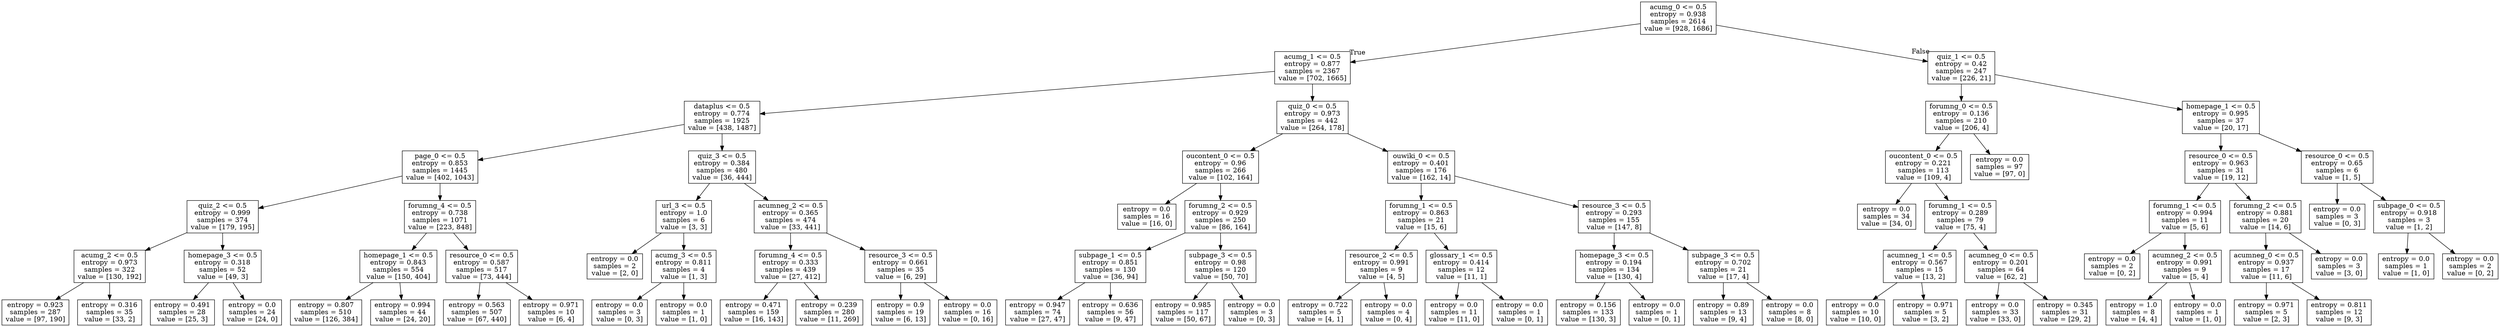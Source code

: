 digraph Tree {
node [shape=box] ;
0 [label="acumg_0 <= 0.5\nentropy = 0.938\nsamples = 2614\nvalue = [928, 1686]"] ;
1 [label="acumg_1 <= 0.5\nentropy = 0.877\nsamples = 2367\nvalue = [702, 1665]"] ;
0 -> 1 [labeldistance=2.5, labelangle=45, headlabel="True"] ;
2 [label="dataplus <= 0.5\nentropy = 0.774\nsamples = 1925\nvalue = [438, 1487]"] ;
1 -> 2 ;
3 [label="page_0 <= 0.5\nentropy = 0.853\nsamples = 1445\nvalue = [402, 1043]"] ;
2 -> 3 ;
4 [label="quiz_2 <= 0.5\nentropy = 0.999\nsamples = 374\nvalue = [179, 195]"] ;
3 -> 4 ;
5 [label="acumg_2 <= 0.5\nentropy = 0.973\nsamples = 322\nvalue = [130, 192]"] ;
4 -> 5 ;
6 [label="entropy = 0.923\nsamples = 287\nvalue = [97, 190]"] ;
5 -> 6 ;
7 [label="entropy = 0.316\nsamples = 35\nvalue = [33, 2]"] ;
5 -> 7 ;
8 [label="homepage_3 <= 0.5\nentropy = 0.318\nsamples = 52\nvalue = [49, 3]"] ;
4 -> 8 ;
9 [label="entropy = 0.491\nsamples = 28\nvalue = [25, 3]"] ;
8 -> 9 ;
10 [label="entropy = 0.0\nsamples = 24\nvalue = [24, 0]"] ;
8 -> 10 ;
11 [label="forumng_4 <= 0.5\nentropy = 0.738\nsamples = 1071\nvalue = [223, 848]"] ;
3 -> 11 ;
12 [label="homepage_1 <= 0.5\nentropy = 0.843\nsamples = 554\nvalue = [150, 404]"] ;
11 -> 12 ;
13 [label="entropy = 0.807\nsamples = 510\nvalue = [126, 384]"] ;
12 -> 13 ;
14 [label="entropy = 0.994\nsamples = 44\nvalue = [24, 20]"] ;
12 -> 14 ;
15 [label="resource_0 <= 0.5\nentropy = 0.587\nsamples = 517\nvalue = [73, 444]"] ;
11 -> 15 ;
16 [label="entropy = 0.563\nsamples = 507\nvalue = [67, 440]"] ;
15 -> 16 ;
17 [label="entropy = 0.971\nsamples = 10\nvalue = [6, 4]"] ;
15 -> 17 ;
18 [label="quiz_3 <= 0.5\nentropy = 0.384\nsamples = 480\nvalue = [36, 444]"] ;
2 -> 18 ;
19 [label="url_3 <= 0.5\nentropy = 1.0\nsamples = 6\nvalue = [3, 3]"] ;
18 -> 19 ;
20 [label="entropy = 0.0\nsamples = 2\nvalue = [2, 0]"] ;
19 -> 20 ;
21 [label="acumg_3 <= 0.5\nentropy = 0.811\nsamples = 4\nvalue = [1, 3]"] ;
19 -> 21 ;
22 [label="entropy = 0.0\nsamples = 3\nvalue = [0, 3]"] ;
21 -> 22 ;
23 [label="entropy = 0.0\nsamples = 1\nvalue = [1, 0]"] ;
21 -> 23 ;
24 [label="acumneg_2 <= 0.5\nentropy = 0.365\nsamples = 474\nvalue = [33, 441]"] ;
18 -> 24 ;
25 [label="forumng_4 <= 0.5\nentropy = 0.333\nsamples = 439\nvalue = [27, 412]"] ;
24 -> 25 ;
26 [label="entropy = 0.471\nsamples = 159\nvalue = [16, 143]"] ;
25 -> 26 ;
27 [label="entropy = 0.239\nsamples = 280\nvalue = [11, 269]"] ;
25 -> 27 ;
28 [label="resource_3 <= 0.5\nentropy = 0.661\nsamples = 35\nvalue = [6, 29]"] ;
24 -> 28 ;
29 [label="entropy = 0.9\nsamples = 19\nvalue = [6, 13]"] ;
28 -> 29 ;
30 [label="entropy = 0.0\nsamples = 16\nvalue = [0, 16]"] ;
28 -> 30 ;
31 [label="quiz_0 <= 0.5\nentropy = 0.973\nsamples = 442\nvalue = [264, 178]"] ;
1 -> 31 ;
32 [label="oucontent_0 <= 0.5\nentropy = 0.96\nsamples = 266\nvalue = [102, 164]"] ;
31 -> 32 ;
33 [label="entropy = 0.0\nsamples = 16\nvalue = [16, 0]"] ;
32 -> 33 ;
34 [label="forumng_2 <= 0.5\nentropy = 0.929\nsamples = 250\nvalue = [86, 164]"] ;
32 -> 34 ;
35 [label="subpage_1 <= 0.5\nentropy = 0.851\nsamples = 130\nvalue = [36, 94]"] ;
34 -> 35 ;
36 [label="entropy = 0.947\nsamples = 74\nvalue = [27, 47]"] ;
35 -> 36 ;
37 [label="entropy = 0.636\nsamples = 56\nvalue = [9, 47]"] ;
35 -> 37 ;
38 [label="subpage_3 <= 0.5\nentropy = 0.98\nsamples = 120\nvalue = [50, 70]"] ;
34 -> 38 ;
39 [label="entropy = 0.985\nsamples = 117\nvalue = [50, 67]"] ;
38 -> 39 ;
40 [label="entropy = 0.0\nsamples = 3\nvalue = [0, 3]"] ;
38 -> 40 ;
41 [label="ouwiki_0 <= 0.5\nentropy = 0.401\nsamples = 176\nvalue = [162, 14]"] ;
31 -> 41 ;
42 [label="forumng_1 <= 0.5\nentropy = 0.863\nsamples = 21\nvalue = [15, 6]"] ;
41 -> 42 ;
43 [label="resource_2 <= 0.5\nentropy = 0.991\nsamples = 9\nvalue = [4, 5]"] ;
42 -> 43 ;
44 [label="entropy = 0.722\nsamples = 5\nvalue = [4, 1]"] ;
43 -> 44 ;
45 [label="entropy = 0.0\nsamples = 4\nvalue = [0, 4]"] ;
43 -> 45 ;
46 [label="glossary_1 <= 0.5\nentropy = 0.414\nsamples = 12\nvalue = [11, 1]"] ;
42 -> 46 ;
47 [label="entropy = 0.0\nsamples = 11\nvalue = [11, 0]"] ;
46 -> 47 ;
48 [label="entropy = 0.0\nsamples = 1\nvalue = [0, 1]"] ;
46 -> 48 ;
49 [label="resource_3 <= 0.5\nentropy = 0.293\nsamples = 155\nvalue = [147, 8]"] ;
41 -> 49 ;
50 [label="homepage_3 <= 0.5\nentropy = 0.194\nsamples = 134\nvalue = [130, 4]"] ;
49 -> 50 ;
51 [label="entropy = 0.156\nsamples = 133\nvalue = [130, 3]"] ;
50 -> 51 ;
52 [label="entropy = 0.0\nsamples = 1\nvalue = [0, 1]"] ;
50 -> 52 ;
53 [label="subpage_3 <= 0.5\nentropy = 0.702\nsamples = 21\nvalue = [17, 4]"] ;
49 -> 53 ;
54 [label="entropy = 0.89\nsamples = 13\nvalue = [9, 4]"] ;
53 -> 54 ;
55 [label="entropy = 0.0\nsamples = 8\nvalue = [8, 0]"] ;
53 -> 55 ;
56 [label="quiz_1 <= 0.5\nentropy = 0.42\nsamples = 247\nvalue = [226, 21]"] ;
0 -> 56 [labeldistance=2.5, labelangle=-45, headlabel="False"] ;
57 [label="forumng_0 <= 0.5\nentropy = 0.136\nsamples = 210\nvalue = [206, 4]"] ;
56 -> 57 ;
58 [label="oucontent_0 <= 0.5\nentropy = 0.221\nsamples = 113\nvalue = [109, 4]"] ;
57 -> 58 ;
59 [label="entropy = 0.0\nsamples = 34\nvalue = [34, 0]"] ;
58 -> 59 ;
60 [label="forumng_1 <= 0.5\nentropy = 0.289\nsamples = 79\nvalue = [75, 4]"] ;
58 -> 60 ;
61 [label="acumneg_1 <= 0.5\nentropy = 0.567\nsamples = 15\nvalue = [13, 2]"] ;
60 -> 61 ;
62 [label="entropy = 0.0\nsamples = 10\nvalue = [10, 0]"] ;
61 -> 62 ;
63 [label="entropy = 0.971\nsamples = 5\nvalue = [3, 2]"] ;
61 -> 63 ;
64 [label="acumneg_0 <= 0.5\nentropy = 0.201\nsamples = 64\nvalue = [62, 2]"] ;
60 -> 64 ;
65 [label="entropy = 0.0\nsamples = 33\nvalue = [33, 0]"] ;
64 -> 65 ;
66 [label="entropy = 0.345\nsamples = 31\nvalue = [29, 2]"] ;
64 -> 66 ;
67 [label="entropy = 0.0\nsamples = 97\nvalue = [97, 0]"] ;
57 -> 67 ;
68 [label="homepage_1 <= 0.5\nentropy = 0.995\nsamples = 37\nvalue = [20, 17]"] ;
56 -> 68 ;
69 [label="resource_0 <= 0.5\nentropy = 0.963\nsamples = 31\nvalue = [19, 12]"] ;
68 -> 69 ;
70 [label="forumng_1 <= 0.5\nentropy = 0.994\nsamples = 11\nvalue = [5, 6]"] ;
69 -> 70 ;
71 [label="entropy = 0.0\nsamples = 2\nvalue = [0, 2]"] ;
70 -> 71 ;
72 [label="acumneg_2 <= 0.5\nentropy = 0.991\nsamples = 9\nvalue = [5, 4]"] ;
70 -> 72 ;
73 [label="entropy = 1.0\nsamples = 8\nvalue = [4, 4]"] ;
72 -> 73 ;
74 [label="entropy = 0.0\nsamples = 1\nvalue = [1, 0]"] ;
72 -> 74 ;
75 [label="forumng_2 <= 0.5\nentropy = 0.881\nsamples = 20\nvalue = [14, 6]"] ;
69 -> 75 ;
76 [label="acumneg_0 <= 0.5\nentropy = 0.937\nsamples = 17\nvalue = [11, 6]"] ;
75 -> 76 ;
77 [label="entropy = 0.971\nsamples = 5\nvalue = [2, 3]"] ;
76 -> 77 ;
78 [label="entropy = 0.811\nsamples = 12\nvalue = [9, 3]"] ;
76 -> 78 ;
79 [label="entropy = 0.0\nsamples = 3\nvalue = [3, 0]"] ;
75 -> 79 ;
80 [label="resource_0 <= 0.5\nentropy = 0.65\nsamples = 6\nvalue = [1, 5]"] ;
68 -> 80 ;
81 [label="entropy = 0.0\nsamples = 3\nvalue = [0, 3]"] ;
80 -> 81 ;
82 [label="subpage_0 <= 0.5\nentropy = 0.918\nsamples = 3\nvalue = [1, 2]"] ;
80 -> 82 ;
83 [label="entropy = 0.0\nsamples = 1\nvalue = [1, 0]"] ;
82 -> 83 ;
84 [label="entropy = 0.0\nsamples = 2\nvalue = [0, 2]"] ;
82 -> 84 ;
}